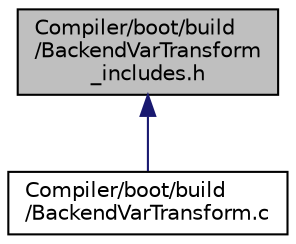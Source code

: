 digraph "Compiler/boot/build/BackendVarTransform_includes.h"
{
  edge [fontname="Helvetica",fontsize="10",labelfontname="Helvetica",labelfontsize="10"];
  node [fontname="Helvetica",fontsize="10",shape=record];
  Node28 [label="Compiler/boot/build\l/BackendVarTransform\l_includes.h",height=0.2,width=0.4,color="black", fillcolor="grey75", style="filled", fontcolor="black"];
  Node28 -> Node29 [dir="back",color="midnightblue",fontsize="10",style="solid",fontname="Helvetica"];
  Node29 [label="Compiler/boot/build\l/BackendVarTransform.c",height=0.2,width=0.4,color="black", fillcolor="white", style="filled",URL="$db/dee/_backend_var_transform_8c.html"];
}
